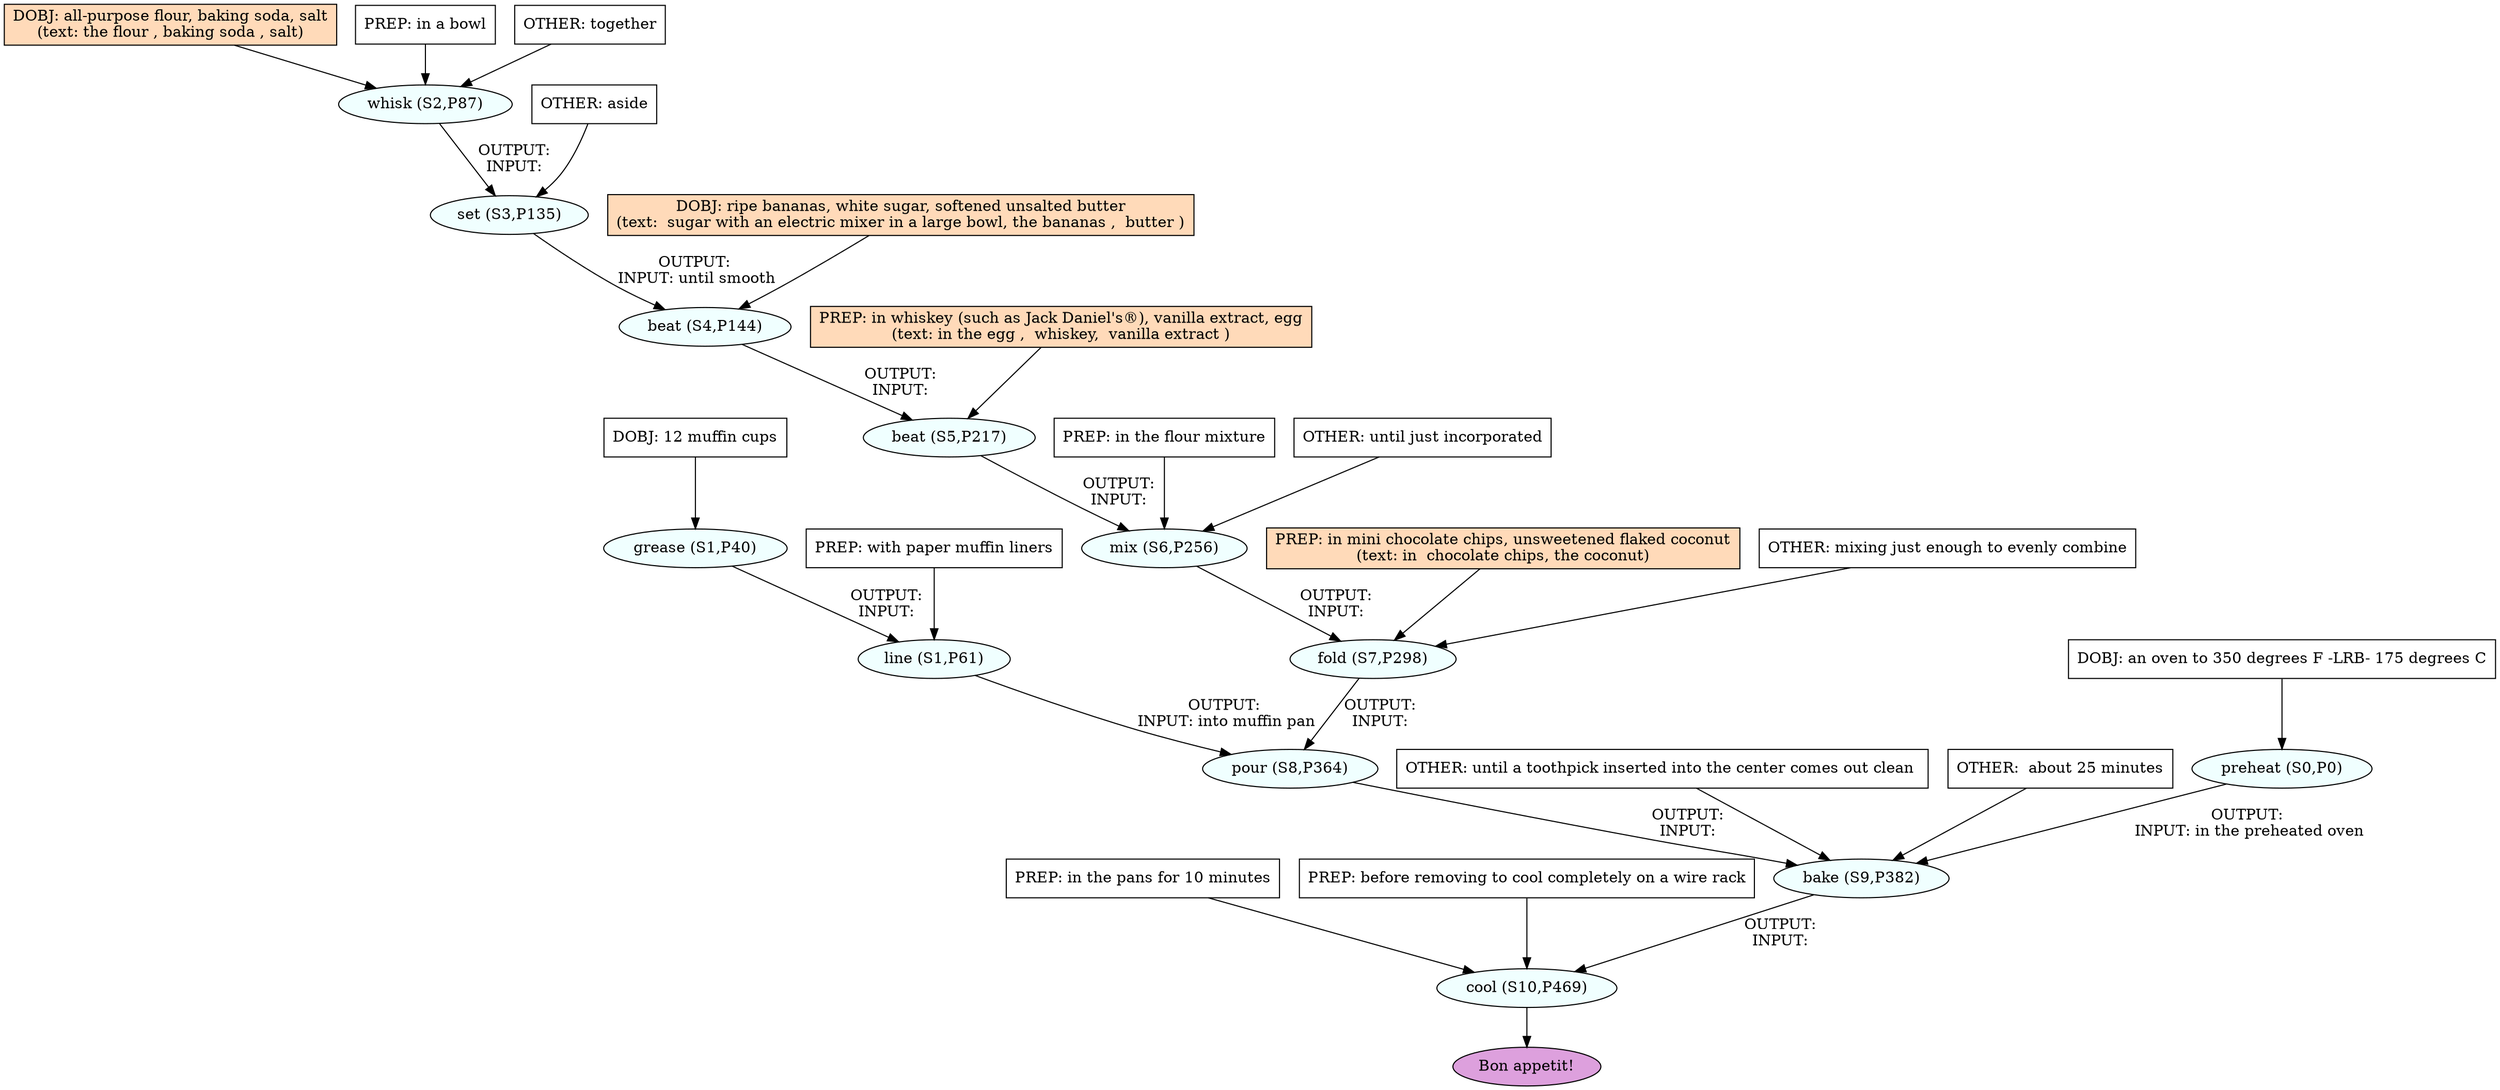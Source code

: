 digraph recipe {
E0[label="preheat (S0,P0)", shape=oval, style=filled, fillcolor=azure]
E1[label="grease (S1,P40)", shape=oval, style=filled, fillcolor=azure]
E2[label="line (S1,P61)", shape=oval, style=filled, fillcolor=azure]
E3[label="whisk (S2,P87)", shape=oval, style=filled, fillcolor=azure]
E4[label="set (S3,P135)", shape=oval, style=filled, fillcolor=azure]
E5[label="beat (S4,P144)", shape=oval, style=filled, fillcolor=azure]
E6[label="beat (S5,P217)", shape=oval, style=filled, fillcolor=azure]
E7[label="mix (S6,P256)", shape=oval, style=filled, fillcolor=azure]
E8[label="fold (S7,P298)", shape=oval, style=filled, fillcolor=azure]
E9[label="pour (S8,P364)", shape=oval, style=filled, fillcolor=azure]
E10[label="bake (S9,P382)", shape=oval, style=filled, fillcolor=azure]
E11[label="cool (S10,P469)", shape=oval, style=filled, fillcolor=azure]
D1[label="DOBJ: 12 muffin cups", shape=box, style=filled, fillcolor=white]
D1 -> E1
D3[label="DOBJ: all-purpose flour, baking soda, salt
(text: the flour , baking soda , salt)", shape=box, style=filled, fillcolor=peachpuff]
D3 -> E3
P3_0[label="PREP: in a bowl", shape=box, style=filled, fillcolor=white]
P3_0 -> E3
O3_0[label="OTHER: together", shape=box, style=filled, fillcolor=white]
O3_0 -> E3
D0[label="DOBJ: an oven to 350 degrees F -LRB- 175 degrees C", shape=box, style=filled, fillcolor=white]
D0 -> E0
E1 -> E2 [label="OUTPUT: 
INPUT: "]
P2_0_0[label="PREP: with paper muffin liners", shape=box, style=filled, fillcolor=white]
P2_0_0 -> E2
E3 -> E4 [label="OUTPUT: 
INPUT: "]
O4_0_0[label="OTHER: aside", shape=box, style=filled, fillcolor=white]
O4_0_0 -> E4
D5_ing[label="DOBJ: ripe bananas, white sugar, softened unsalted butter
(text:  sugar with an electric mixer in a large bowl, the bananas ,  butter )", shape=box, style=filled, fillcolor=peachpuff]
D5_ing -> E5
E4 -> E5 [label="OUTPUT: 
INPUT: until smooth"]
E5 -> E6 [label="OUTPUT: 
INPUT: "]
P6_0_ing[label="PREP: in whiskey (such as Jack Daniel's®), vanilla extract, egg
(text: in the egg ,  whiskey,  vanilla extract )", shape=box, style=filled, fillcolor=peachpuff]
P6_0_ing -> E6
E6 -> E7 [label="OUTPUT: 
INPUT: "]
P7_0_0[label="PREP: in the flour mixture", shape=box, style=filled, fillcolor=white]
P7_0_0 -> E7
O7_0_0[label="OTHER: until just incorporated", shape=box, style=filled, fillcolor=white]
O7_0_0 -> E7
E7 -> E8 [label="OUTPUT: 
INPUT: "]
P8_0_ing[label="PREP: in mini chocolate chips, unsweetened flaked coconut
(text: in  chocolate chips, the coconut)", shape=box, style=filled, fillcolor=peachpuff]
P8_0_ing -> E8
O8_0_0[label="OTHER: mixing just enough to evenly combine", shape=box, style=filled, fillcolor=white]
O8_0_0 -> E8
E8 -> E9 [label="OUTPUT: 
INPUT: "]
E2 -> E9 [label="OUTPUT: 
INPUT: into muffin pan"]
E9 -> E10 [label="OUTPUT: 
INPUT: "]
E0 -> E10 [label="OUTPUT: 
INPUT: in the preheated oven"]
O10_0_0[label="OTHER: until a toothpick inserted into the center comes out clean ", shape=box, style=filled, fillcolor=white]
O10_0_0 -> E10
O10_0_1[label="OTHER:  about 25 minutes", shape=box, style=filled, fillcolor=white]
O10_0_1 -> E10
E10 -> E11 [label="OUTPUT: 
INPUT: "]
P11_0_0[label="PREP: in the pans for 10 minutes", shape=box, style=filled, fillcolor=white]
P11_0_0 -> E11
P11_1_0[label="PREP: before removing to cool completely on a wire rack", shape=box, style=filled, fillcolor=white]
P11_1_0 -> E11
EOR[label="Bon appetit!", shape=oval, style=filled, fillcolor=plum]
E11 -> EOR
}
